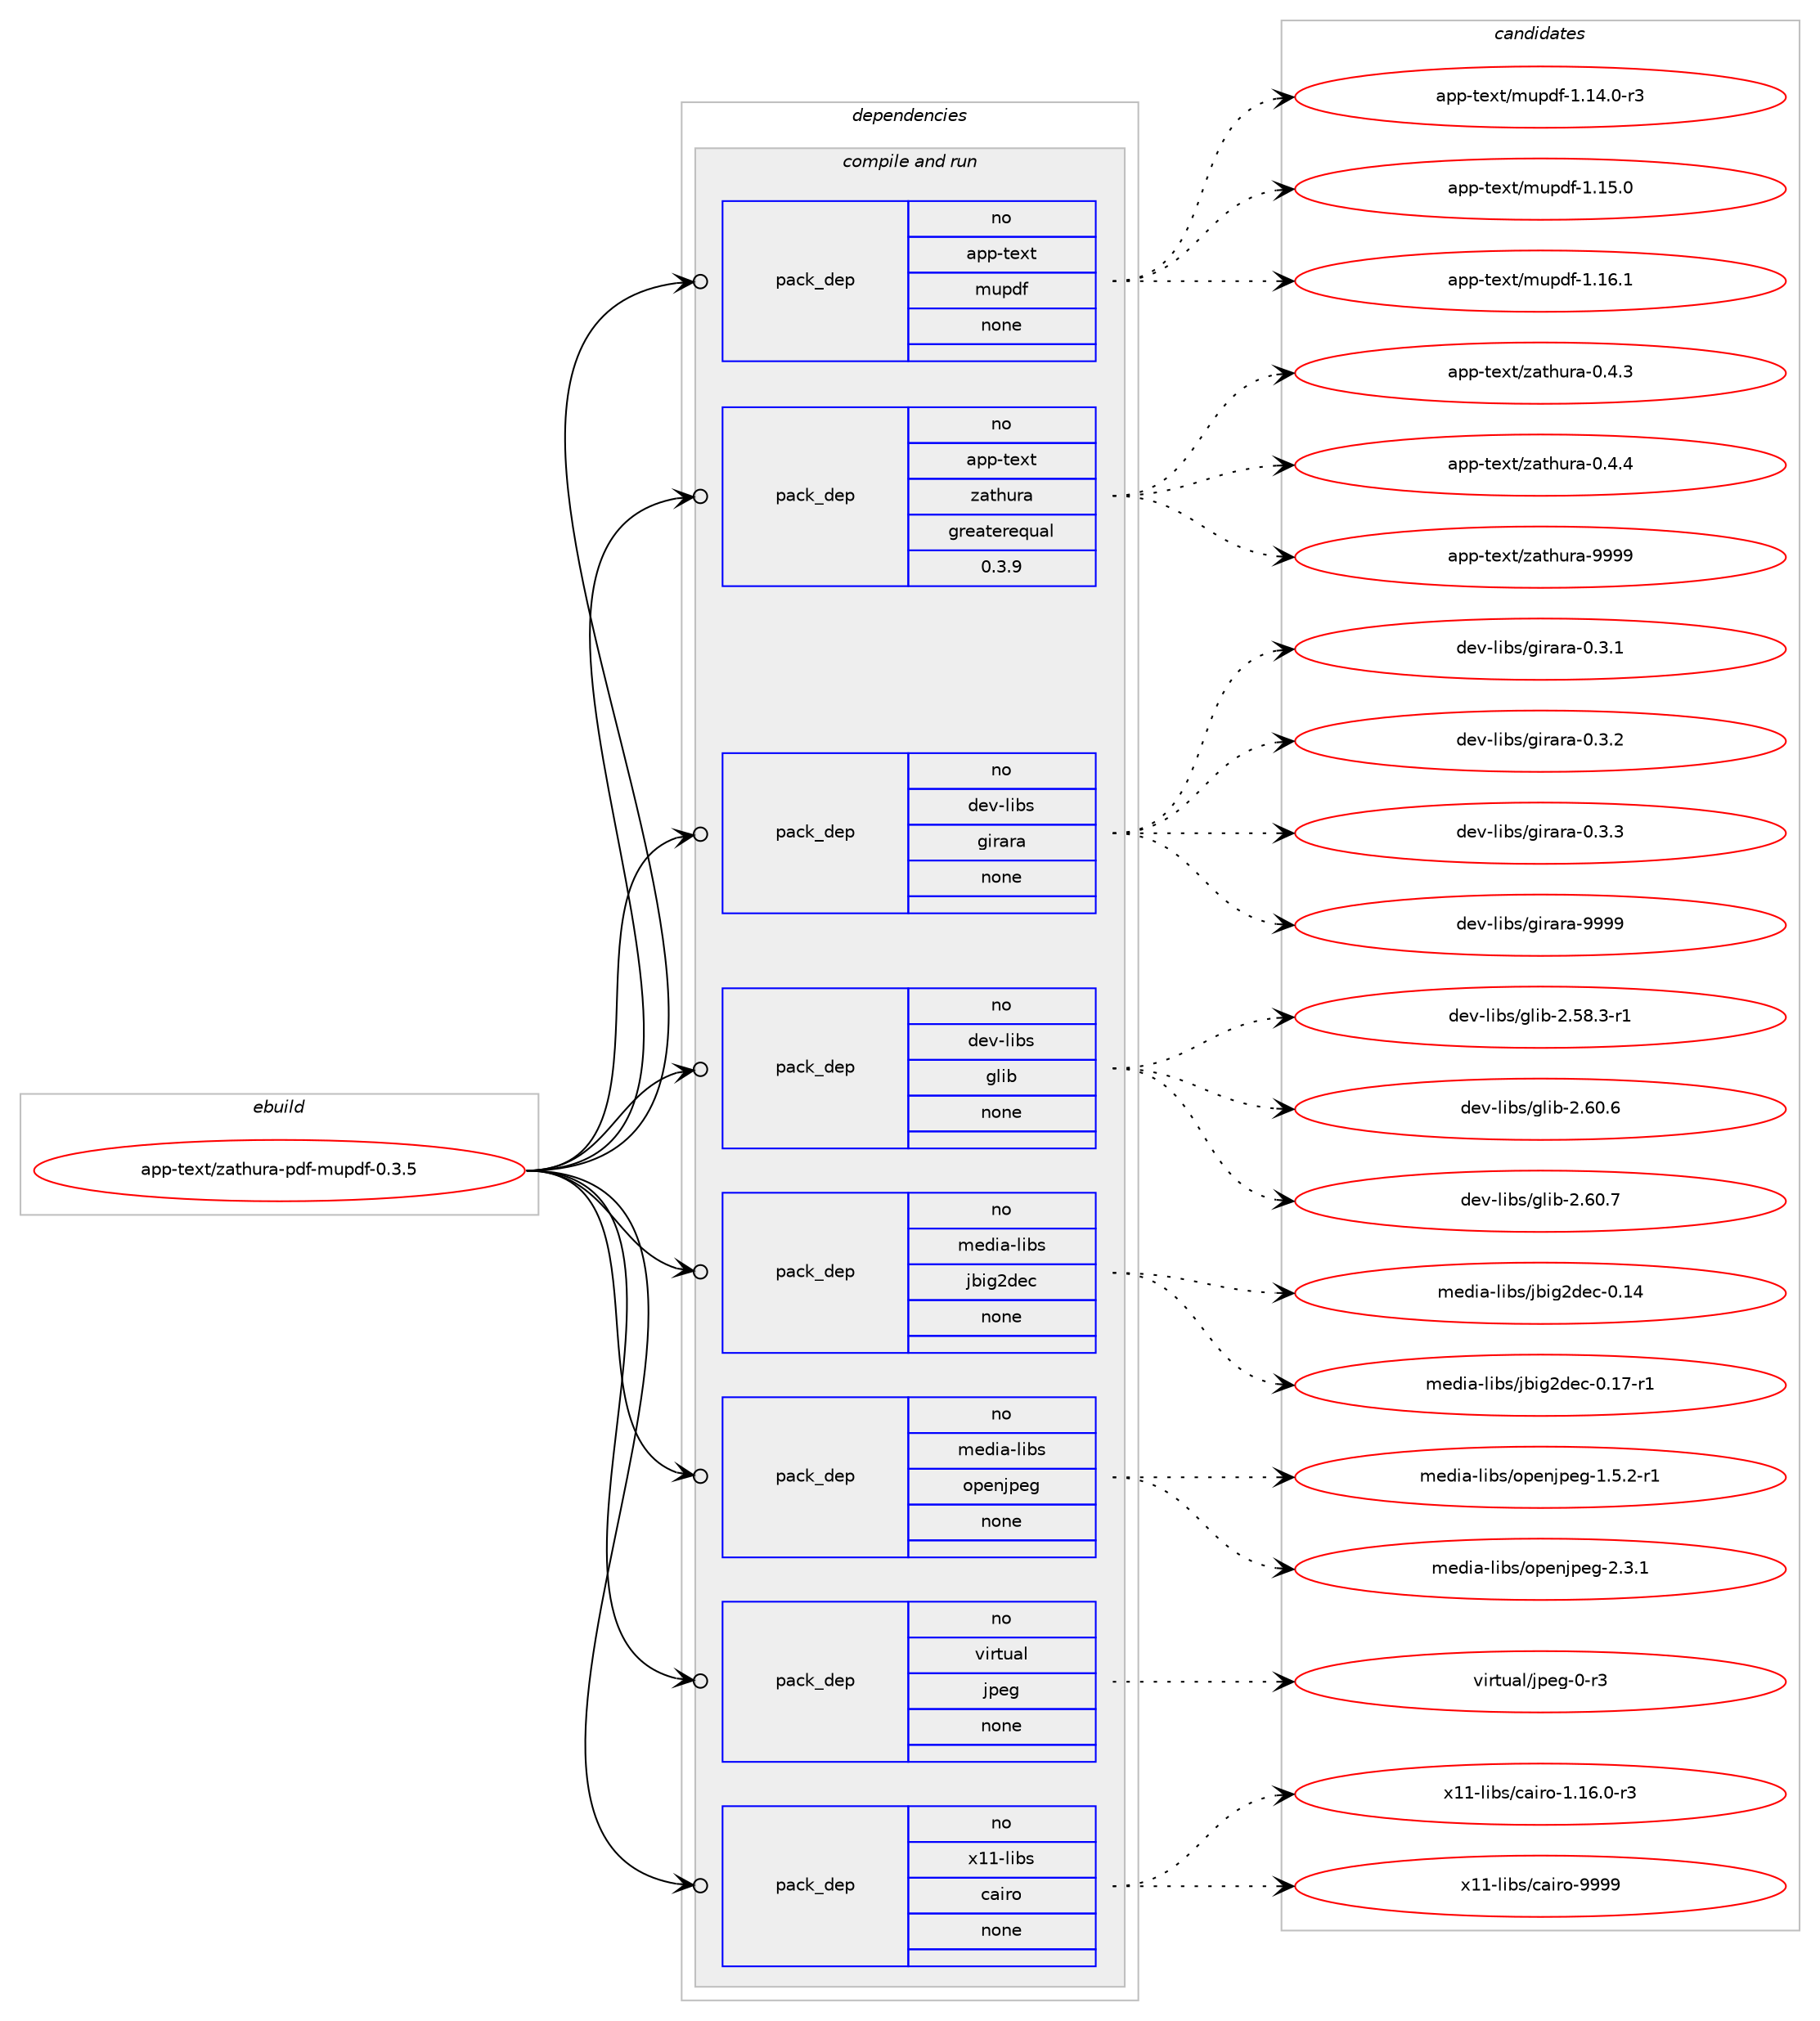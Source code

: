 digraph prolog {

# *************
# Graph options
# *************

newrank=true;
concentrate=true;
compound=true;
graph [rankdir=LR,fontname=Helvetica,fontsize=10,ranksep=1.5];#, ranksep=2.5, nodesep=0.2];
edge  [arrowhead=vee];
node  [fontname=Helvetica,fontsize=10];

# **********
# The ebuild
# **********

subgraph cluster_leftcol {
color=gray;
rank=same;
label=<<i>ebuild</i>>;
id [label="app-text/zathura-pdf-mupdf-0.3.5", color=red, width=4, href="../app-text/zathura-pdf-mupdf-0.3.5.svg"];
}

# ****************
# The dependencies
# ****************

subgraph cluster_midcol {
color=gray;
label=<<i>dependencies</i>>;
subgraph cluster_compile {
fillcolor="#eeeeee";
style=filled;
label=<<i>compile</i>>;
}
subgraph cluster_compileandrun {
fillcolor="#eeeeee";
style=filled;
label=<<i>compile and run</i>>;
subgraph pack381984 {
dependency513474 [label=<<TABLE BORDER="0" CELLBORDER="1" CELLSPACING="0" CELLPADDING="4" WIDTH="220"><TR><TD ROWSPAN="6" CELLPADDING="30">pack_dep</TD></TR><TR><TD WIDTH="110">no</TD></TR><TR><TD>app-text</TD></TR><TR><TD>mupdf</TD></TR><TR><TD>none</TD></TR><TR><TD></TD></TR></TABLE>>, shape=none, color=blue];
}
id:e -> dependency513474:w [weight=20,style="solid",arrowhead="odotvee"];
subgraph pack381985 {
dependency513475 [label=<<TABLE BORDER="0" CELLBORDER="1" CELLSPACING="0" CELLPADDING="4" WIDTH="220"><TR><TD ROWSPAN="6" CELLPADDING="30">pack_dep</TD></TR><TR><TD WIDTH="110">no</TD></TR><TR><TD>app-text</TD></TR><TR><TD>zathura</TD></TR><TR><TD>greaterequal</TD></TR><TR><TD>0.3.9</TD></TR></TABLE>>, shape=none, color=blue];
}
id:e -> dependency513475:w [weight=20,style="solid",arrowhead="odotvee"];
subgraph pack381986 {
dependency513476 [label=<<TABLE BORDER="0" CELLBORDER="1" CELLSPACING="0" CELLPADDING="4" WIDTH="220"><TR><TD ROWSPAN="6" CELLPADDING="30">pack_dep</TD></TR><TR><TD WIDTH="110">no</TD></TR><TR><TD>dev-libs</TD></TR><TR><TD>girara</TD></TR><TR><TD>none</TD></TR><TR><TD></TD></TR></TABLE>>, shape=none, color=blue];
}
id:e -> dependency513476:w [weight=20,style="solid",arrowhead="odotvee"];
subgraph pack381987 {
dependency513477 [label=<<TABLE BORDER="0" CELLBORDER="1" CELLSPACING="0" CELLPADDING="4" WIDTH="220"><TR><TD ROWSPAN="6" CELLPADDING="30">pack_dep</TD></TR><TR><TD WIDTH="110">no</TD></TR><TR><TD>dev-libs</TD></TR><TR><TD>glib</TD></TR><TR><TD>none</TD></TR><TR><TD></TD></TR></TABLE>>, shape=none, color=blue];
}
id:e -> dependency513477:w [weight=20,style="solid",arrowhead="odotvee"];
subgraph pack381988 {
dependency513478 [label=<<TABLE BORDER="0" CELLBORDER="1" CELLSPACING="0" CELLPADDING="4" WIDTH="220"><TR><TD ROWSPAN="6" CELLPADDING="30">pack_dep</TD></TR><TR><TD WIDTH="110">no</TD></TR><TR><TD>media-libs</TD></TR><TR><TD>jbig2dec</TD></TR><TR><TD>none</TD></TR><TR><TD></TD></TR></TABLE>>, shape=none, color=blue];
}
id:e -> dependency513478:w [weight=20,style="solid",arrowhead="odotvee"];
subgraph pack381989 {
dependency513479 [label=<<TABLE BORDER="0" CELLBORDER="1" CELLSPACING="0" CELLPADDING="4" WIDTH="220"><TR><TD ROWSPAN="6" CELLPADDING="30">pack_dep</TD></TR><TR><TD WIDTH="110">no</TD></TR><TR><TD>media-libs</TD></TR><TR><TD>openjpeg</TD></TR><TR><TD>none</TD></TR><TR><TD></TD></TR></TABLE>>, shape=none, color=blue];
}
id:e -> dependency513479:w [weight=20,style="solid",arrowhead="odotvee"];
subgraph pack381990 {
dependency513480 [label=<<TABLE BORDER="0" CELLBORDER="1" CELLSPACING="0" CELLPADDING="4" WIDTH="220"><TR><TD ROWSPAN="6" CELLPADDING="30">pack_dep</TD></TR><TR><TD WIDTH="110">no</TD></TR><TR><TD>virtual</TD></TR><TR><TD>jpeg</TD></TR><TR><TD>none</TD></TR><TR><TD></TD></TR></TABLE>>, shape=none, color=blue];
}
id:e -> dependency513480:w [weight=20,style="solid",arrowhead="odotvee"];
subgraph pack381991 {
dependency513481 [label=<<TABLE BORDER="0" CELLBORDER="1" CELLSPACING="0" CELLPADDING="4" WIDTH="220"><TR><TD ROWSPAN="6" CELLPADDING="30">pack_dep</TD></TR><TR><TD WIDTH="110">no</TD></TR><TR><TD>x11-libs</TD></TR><TR><TD>cairo</TD></TR><TR><TD>none</TD></TR><TR><TD></TD></TR></TABLE>>, shape=none, color=blue];
}
id:e -> dependency513481:w [weight=20,style="solid",arrowhead="odotvee"];
}
subgraph cluster_run {
fillcolor="#eeeeee";
style=filled;
label=<<i>run</i>>;
}
}

# **************
# The candidates
# **************

subgraph cluster_choices {
rank=same;
color=gray;
label=<<i>candidates</i>>;

subgraph choice381984 {
color=black;
nodesep=1;
choice971121124511610112011647109117112100102454946495246484511451 [label="app-text/mupdf-1.14.0-r3", color=red, width=4,href="../app-text/mupdf-1.14.0-r3.svg"];
choice97112112451161011201164710911711210010245494649534648 [label="app-text/mupdf-1.15.0", color=red, width=4,href="../app-text/mupdf-1.15.0.svg"];
choice97112112451161011201164710911711210010245494649544649 [label="app-text/mupdf-1.16.1", color=red, width=4,href="../app-text/mupdf-1.16.1.svg"];
dependency513474:e -> choice971121124511610112011647109117112100102454946495246484511451:w [style=dotted,weight="100"];
dependency513474:e -> choice97112112451161011201164710911711210010245494649534648:w [style=dotted,weight="100"];
dependency513474:e -> choice97112112451161011201164710911711210010245494649544649:w [style=dotted,weight="100"];
}
subgraph choice381985 {
color=black;
nodesep=1;
choice9711211245116101120116471229711610411711497454846524651 [label="app-text/zathura-0.4.3", color=red, width=4,href="../app-text/zathura-0.4.3.svg"];
choice9711211245116101120116471229711610411711497454846524652 [label="app-text/zathura-0.4.4", color=red, width=4,href="../app-text/zathura-0.4.4.svg"];
choice97112112451161011201164712297116104117114974557575757 [label="app-text/zathura-9999", color=red, width=4,href="../app-text/zathura-9999.svg"];
dependency513475:e -> choice9711211245116101120116471229711610411711497454846524651:w [style=dotted,weight="100"];
dependency513475:e -> choice9711211245116101120116471229711610411711497454846524652:w [style=dotted,weight="100"];
dependency513475:e -> choice97112112451161011201164712297116104117114974557575757:w [style=dotted,weight="100"];
}
subgraph choice381986 {
color=black;
nodesep=1;
choice1001011184510810598115471031051149711497454846514649 [label="dev-libs/girara-0.3.1", color=red, width=4,href="../dev-libs/girara-0.3.1.svg"];
choice1001011184510810598115471031051149711497454846514650 [label="dev-libs/girara-0.3.2", color=red, width=4,href="../dev-libs/girara-0.3.2.svg"];
choice1001011184510810598115471031051149711497454846514651 [label="dev-libs/girara-0.3.3", color=red, width=4,href="../dev-libs/girara-0.3.3.svg"];
choice10010111845108105981154710310511497114974557575757 [label="dev-libs/girara-9999", color=red, width=4,href="../dev-libs/girara-9999.svg"];
dependency513476:e -> choice1001011184510810598115471031051149711497454846514649:w [style=dotted,weight="100"];
dependency513476:e -> choice1001011184510810598115471031051149711497454846514650:w [style=dotted,weight="100"];
dependency513476:e -> choice1001011184510810598115471031051149711497454846514651:w [style=dotted,weight="100"];
dependency513476:e -> choice10010111845108105981154710310511497114974557575757:w [style=dotted,weight="100"];
}
subgraph choice381987 {
color=black;
nodesep=1;
choice10010111845108105981154710310810598455046535646514511449 [label="dev-libs/glib-2.58.3-r1", color=red, width=4,href="../dev-libs/glib-2.58.3-r1.svg"];
choice1001011184510810598115471031081059845504654484654 [label="dev-libs/glib-2.60.6", color=red, width=4,href="../dev-libs/glib-2.60.6.svg"];
choice1001011184510810598115471031081059845504654484655 [label="dev-libs/glib-2.60.7", color=red, width=4,href="../dev-libs/glib-2.60.7.svg"];
dependency513477:e -> choice10010111845108105981154710310810598455046535646514511449:w [style=dotted,weight="100"];
dependency513477:e -> choice1001011184510810598115471031081059845504654484654:w [style=dotted,weight="100"];
dependency513477:e -> choice1001011184510810598115471031081059845504654484655:w [style=dotted,weight="100"];
}
subgraph choice381988 {
color=black;
nodesep=1;
choice109101100105974510810598115471069810510350100101994548464952 [label="media-libs/jbig2dec-0.14", color=red, width=4,href="../media-libs/jbig2dec-0.14.svg"];
choice1091011001059745108105981154710698105103501001019945484649554511449 [label="media-libs/jbig2dec-0.17-r1", color=red, width=4,href="../media-libs/jbig2dec-0.17-r1.svg"];
dependency513478:e -> choice109101100105974510810598115471069810510350100101994548464952:w [style=dotted,weight="100"];
dependency513478:e -> choice1091011001059745108105981154710698105103501001019945484649554511449:w [style=dotted,weight="100"];
}
subgraph choice381989 {
color=black;
nodesep=1;
choice109101100105974510810598115471111121011101061121011034549465346504511449 [label="media-libs/openjpeg-1.5.2-r1", color=red, width=4,href="../media-libs/openjpeg-1.5.2-r1.svg"];
choice10910110010597451081059811547111112101110106112101103455046514649 [label="media-libs/openjpeg-2.3.1", color=red, width=4,href="../media-libs/openjpeg-2.3.1.svg"];
dependency513479:e -> choice109101100105974510810598115471111121011101061121011034549465346504511449:w [style=dotted,weight="100"];
dependency513479:e -> choice10910110010597451081059811547111112101110106112101103455046514649:w [style=dotted,weight="100"];
}
subgraph choice381990 {
color=black;
nodesep=1;
choice118105114116117971084710611210110345484511451 [label="virtual/jpeg-0-r3", color=red, width=4,href="../virtual/jpeg-0-r3.svg"];
dependency513480:e -> choice118105114116117971084710611210110345484511451:w [style=dotted,weight="100"];
}
subgraph choice381991 {
color=black;
nodesep=1;
choice12049494510810598115479997105114111454946495446484511451 [label="x11-libs/cairo-1.16.0-r3", color=red, width=4,href="../x11-libs/cairo-1.16.0-r3.svg"];
choice120494945108105981154799971051141114557575757 [label="x11-libs/cairo-9999", color=red, width=4,href="../x11-libs/cairo-9999.svg"];
dependency513481:e -> choice12049494510810598115479997105114111454946495446484511451:w [style=dotted,weight="100"];
dependency513481:e -> choice120494945108105981154799971051141114557575757:w [style=dotted,weight="100"];
}
}

}
